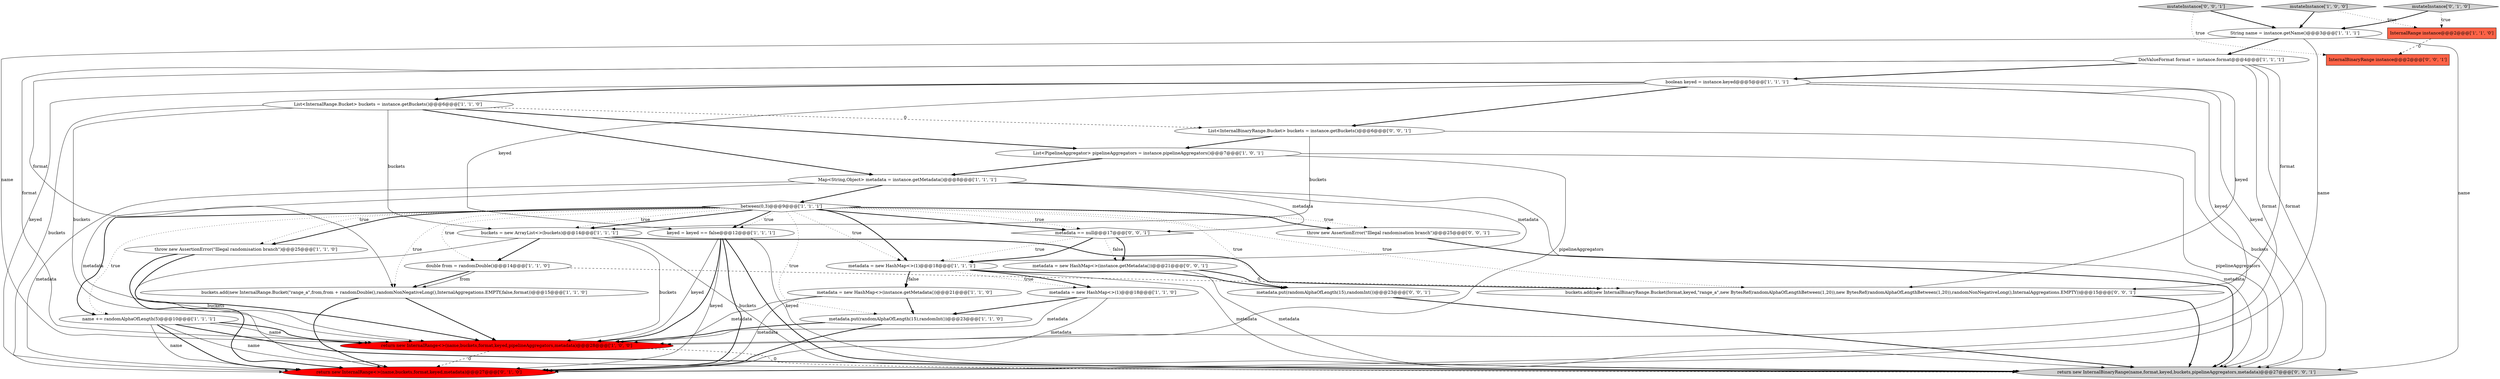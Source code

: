 digraph {
11 [style = filled, label = "keyed = keyed == false@@@12@@@['1', '1', '1']", fillcolor = white, shape = ellipse image = "AAA0AAABBB1BBB"];
3 [style = filled, label = "buckets.add(new InternalRange.Bucket(\"range_a\",from,from + randomDouble(),randomNonNegativeLong(),InternalAggregations.EMPTY,false,format))@@@15@@@['1', '1', '0']", fillcolor = white, shape = ellipse image = "AAA0AAABBB1BBB"];
25 [style = filled, label = "metadata == null@@@17@@@['0', '0', '1']", fillcolor = white, shape = diamond image = "AAA0AAABBB3BBB"];
2 [style = filled, label = "metadata = new HashMap<>(1)@@@18@@@['1', '1', '0']", fillcolor = white, shape = ellipse image = "AAA0AAABBB1BBB"];
0 [style = filled, label = "metadata.put(randomAlphaOfLength(15),randomInt())@@@23@@@['1', '1', '0']", fillcolor = white, shape = ellipse image = "AAA0AAABBB1BBB"];
6 [style = filled, label = "return new InternalRange<>(name,buckets,format,keyed,pipelineAggregators,metadata)@@@28@@@['1', '0', '0']", fillcolor = red, shape = ellipse image = "AAA1AAABBB1BBB"];
24 [style = filled, label = "buckets.add(new InternalBinaryRange.Bucket(format,keyed,\"range_a\",new BytesRef(randomAlphaOfLengthBetween(1,20)),new BytesRef(randomAlphaOfLengthBetween(1,20)),randomNonNegativeLong(),InternalAggregations.EMPTY))@@@15@@@['0', '0', '1']", fillcolor = white, shape = ellipse image = "AAA0AAABBB3BBB"];
30 [style = filled, label = "mutateInstance['0', '0', '1']", fillcolor = lightgray, shape = diamond image = "AAA0AAABBB3BBB"];
21 [style = filled, label = "mutateInstance['0', '1', '0']", fillcolor = lightgray, shape = diamond image = "AAA0AAABBB2BBB"];
15 [style = filled, label = "mutateInstance['1', '0', '0']", fillcolor = lightgray, shape = diamond image = "AAA0AAABBB1BBB"];
18 [style = filled, label = "boolean keyed = instance.keyed@@@5@@@['1', '1', '1']", fillcolor = white, shape = ellipse image = "AAA0AAABBB1BBB"];
12 [style = filled, label = "between(0,3)@@@9@@@['1', '1', '1']", fillcolor = white, shape = diamond image = "AAA0AAABBB1BBB"];
14 [style = filled, label = "Map<String,Object> metadata = instance.getMetadata()@@@8@@@['1', '1', '1']", fillcolor = white, shape = ellipse image = "AAA0AAABBB1BBB"];
19 [style = filled, label = "throw new AssertionError(\"Illegal randomisation branch\")@@@25@@@['1', '1', '0']", fillcolor = white, shape = ellipse image = "AAA0AAABBB1BBB"];
13 [style = filled, label = "metadata = new HashMap<>(1)@@@18@@@['1', '1', '1']", fillcolor = white, shape = ellipse image = "AAA0AAABBB1BBB"];
23 [style = filled, label = "metadata.put(randomAlphaOfLength(15),randomInt())@@@23@@@['0', '0', '1']", fillcolor = white, shape = ellipse image = "AAA0AAABBB3BBB"];
8 [style = filled, label = "List<InternalRange.Bucket> buckets = instance.getBuckets()@@@6@@@['1', '1', '0']", fillcolor = white, shape = ellipse image = "AAA0AAABBB1BBB"];
4 [style = filled, label = "InternalRange instance@@@2@@@['1', '1', '0']", fillcolor = tomato, shape = box image = "AAA0AAABBB1BBB"];
29 [style = filled, label = "metadata = new HashMap<>(instance.getMetadata())@@@21@@@['0', '0', '1']", fillcolor = white, shape = ellipse image = "AAA0AAABBB3BBB"];
27 [style = filled, label = "InternalBinaryRange instance@@@2@@@['0', '0', '1']", fillcolor = tomato, shape = box image = "AAA0AAABBB3BBB"];
28 [style = filled, label = "throw new AssertionError(\"Illegal randomisation branch\")@@@25@@@['0', '0', '1']", fillcolor = white, shape = ellipse image = "AAA0AAABBB3BBB"];
16 [style = filled, label = "double from = randomDouble()@@@14@@@['1', '1', '0']", fillcolor = white, shape = ellipse image = "AAA0AAABBB1BBB"];
7 [style = filled, label = "String name = instance.getName()@@@3@@@['1', '1', '1']", fillcolor = white, shape = ellipse image = "AAA0AAABBB1BBB"];
10 [style = filled, label = "metadata = new HashMap<>(instance.getMetadata())@@@21@@@['1', '1', '0']", fillcolor = white, shape = ellipse image = "AAA0AAABBB1BBB"];
22 [style = filled, label = "List<InternalBinaryRange.Bucket> buckets = instance.getBuckets()@@@6@@@['0', '0', '1']", fillcolor = white, shape = ellipse image = "AAA0AAABBB3BBB"];
26 [style = filled, label = "return new InternalBinaryRange(name,format,keyed,buckets,pipelineAggregators,metadata)@@@27@@@['0', '0', '1']", fillcolor = lightgray, shape = ellipse image = "AAA0AAABBB3BBB"];
1 [style = filled, label = "name += randomAlphaOfLength(5)@@@10@@@['1', '1', '1']", fillcolor = white, shape = ellipse image = "AAA0AAABBB1BBB"];
20 [style = filled, label = "return new InternalRange<>(name,buckets,format,keyed,metadata)@@@27@@@['0', '1', '0']", fillcolor = red, shape = ellipse image = "AAA1AAABBB2BBB"];
17 [style = filled, label = "DocValueFormat format = instance.format@@@4@@@['1', '1', '1']", fillcolor = white, shape = ellipse image = "AAA0AAABBB1BBB"];
9 [style = filled, label = "List<PipelineAggregator> pipelineAggregators = instance.pipelineAggregators()@@@7@@@['1', '0', '1']", fillcolor = white, shape = ellipse image = "AAA0AAABBB1BBB"];
5 [style = filled, label = "buckets = new ArrayList<>(buckets)@@@14@@@['1', '1', '1']", fillcolor = white, shape = ellipse image = "AAA0AAABBB1BBB"];
17->20 [style = solid, label="format"];
14->26 [style = solid, label="metadata"];
12->5 [style = bold, label=""];
10->6 [style = solid, label="metadata"];
14->6 [style = solid, label="metadata"];
25->29 [style = dotted, label="false"];
1->20 [style = bold, label=""];
22->5 [style = solid, label="buckets"];
25->29 [style = bold, label=""];
5->20 [style = solid, label="buckets"];
14->20 [style = solid, label="metadata"];
18->22 [style = bold, label=""];
7->6 [style = solid, label="name"];
6->26 [style = dashed, label="0"];
1->20 [style = solid, label="name"];
9->14 [style = bold, label=""];
11->26 [style = solid, label="keyed"];
17->24 [style = solid, label="format"];
16->3 [style = bold, label=""];
12->3 [style = dotted, label="true"];
12->28 [style = bold, label=""];
2->20 [style = solid, label="metadata"];
12->23 [style = dotted, label="true"];
6->20 [style = dashed, label="0"];
1->6 [style = solid, label="name"];
19->20 [style = bold, label=""];
22->9 [style = bold, label=""];
12->11 [style = bold, label=""];
5->26 [style = solid, label="buckets"];
29->23 [style = bold, label=""];
19->6 [style = bold, label=""];
12->1 [style = bold, label=""];
18->20 [style = solid, label="keyed"];
17->26 [style = solid, label="format"];
12->11 [style = dotted, label="true"];
8->5 [style = solid, label="buckets"];
12->19 [style = dotted, label="true"];
30->7 [style = bold, label=""];
10->0 [style = bold, label=""];
12->0 [style = dotted, label="true"];
21->7 [style = bold, label=""];
18->6 [style = solid, label="keyed"];
0->20 [style = bold, label=""];
13->26 [style = solid, label="metadata"];
16->3 [style = solid, label="from"];
29->26 [style = solid, label="metadata"];
12->25 [style = dotted, label="true"];
11->26 [style = bold, label=""];
13->10 [style = bold, label=""];
17->3 [style = solid, label="format"];
7->17 [style = bold, label=""];
11->6 [style = solid, label="keyed"];
22->26 [style = solid, label="buckets"];
18->11 [style = solid, label="keyed"];
18->24 [style = solid, label="keyed"];
9->26 [style = solid, label="pipelineAggregators"];
8->14 [style = bold, label=""];
4->27 [style = dashed, label="0"];
3->6 [style = bold, label=""];
28->26 [style = bold, label=""];
25->13 [style = dotted, label="true"];
5->6 [style = solid, label="buckets"];
5->16 [style = bold, label=""];
13->2 [style = dotted, label="true"];
8->22 [style = dashed, label="0"];
12->13 [style = bold, label=""];
24->26 [style = bold, label=""];
2->0 [style = bold, label=""];
1->6 [style = bold, label=""];
12->13 [style = dotted, label="true"];
8->6 [style = solid, label="buckets"];
5->24 [style = bold, label=""];
10->20 [style = solid, label="metadata"];
12->24 [style = dotted, label="true"];
17->6 [style = solid, label="format"];
14->25 [style = solid, label="metadata"];
13->10 [style = dotted, label="false"];
18->8 [style = bold, label=""];
7->26 [style = solid, label="name"];
1->26 [style = solid, label="name"];
14->13 [style = solid, label="metadata"];
18->26 [style = solid, label="keyed"];
13->2 [style = bold, label=""];
11->20 [style = bold, label=""];
15->7 [style = bold, label=""];
0->6 [style = bold, label=""];
25->13 [style = bold, label=""];
16->24 [style = dashed, label="0"];
30->27 [style = dotted, label="true"];
11->6 [style = bold, label=""];
23->26 [style = bold, label=""];
7->20 [style = solid, label="name"];
12->1 [style = dotted, label="true"];
1->26 [style = bold, label=""];
21->4 [style = dotted, label="true"];
15->4 [style = dotted, label="true"];
11->20 [style = solid, label="keyed"];
12->28 [style = dotted, label="true"];
3->20 [style = bold, label=""];
8->20 [style = solid, label="buckets"];
12->16 [style = dotted, label="true"];
12->5 [style = dotted, label="true"];
12->25 [style = bold, label=""];
14->12 [style = bold, label=""];
8->9 [style = bold, label=""];
13->23 [style = bold, label=""];
12->19 [style = bold, label=""];
9->6 [style = solid, label="pipelineAggregators"];
17->18 [style = bold, label=""];
2->6 [style = solid, label="metadata"];
}
